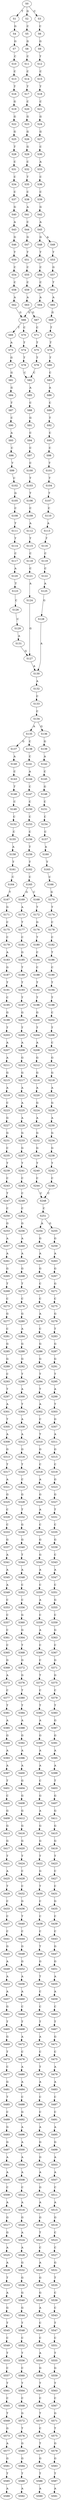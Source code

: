 strict digraph  {
	S0 -> S1 [ label = T ];
	S0 -> S2 [ label = G ];
	S0 -> S3 [ label = C ];
	S1 -> S4 [ label = G ];
	S2 -> S5 [ label = C ];
	S3 -> S6 [ label = C ];
	S4 -> S7 [ label = G ];
	S5 -> S8 [ label = G ];
	S6 -> S9 [ label = G ];
	S7 -> S10 [ label = C ];
	S8 -> S11 [ label = C ];
	S9 -> S12 [ label = T ];
	S10 -> S13 [ label = C ];
	S11 -> S14 [ label = C ];
	S12 -> S15 [ label = C ];
	S13 -> S16 [ label = T ];
	S14 -> S17 [ label = T ];
	S15 -> S18 [ label = T ];
	S16 -> S19 [ label = G ];
	S17 -> S20 [ label = C ];
	S18 -> S21 [ label = C ];
	S19 -> S22 [ label = G ];
	S20 -> S23 [ label = G ];
	S21 -> S24 [ label = G ];
	S22 -> S25 [ label = G ];
	S23 -> S26 [ label = G ];
	S24 -> S27 [ label = G ];
	S25 -> S28 [ label = T ];
	S26 -> S29 [ label = G ];
	S27 -> S30 [ label = C ];
	S28 -> S31 [ label = C ];
	S29 -> S32 [ label = C ];
	S30 -> S33 [ label = A ];
	S31 -> S34 [ label = C ];
	S32 -> S35 [ label = T ];
	S33 -> S36 [ label = C ];
	S34 -> S37 [ label = C ];
	S35 -> S38 [ label = C ];
	S36 -> S39 [ label = C ];
	S37 -> S40 [ label = G ];
	S38 -> S41 [ label = A ];
	S39 -> S42 [ label = G ];
	S40 -> S43 [ label = A ];
	S41 -> S44 [ label = C ];
	S42 -> S45 [ label = A ];
	S43 -> S46 [ label = G ];
	S44 -> S47 [ label = G ];
	S45 -> S48 [ label = G ];
	S45 -> S49 [ label = A ];
	S46 -> S50 [ label = T ];
	S47 -> S51 [ label = T ];
	S48 -> S52 [ label = T ];
	S49 -> S53 [ label = T ];
	S50 -> S54 [ label = C ];
	S51 -> S55 [ label = C ];
	S52 -> S56 [ label = C ];
	S53 -> S57 [ label = G ];
	S54 -> S58 [ label = C ];
	S55 -> S59 [ label = C ];
	S56 -> S60 [ label = C ];
	S57 -> S61 [ label = T ];
	S58 -> S62 [ label = A ];
	S59 -> S63 [ label = A ];
	S60 -> S64 [ label = A ];
	S61 -> S65 [ label = A ];
	S62 -> S66 [ label = G ];
	S63 -> S67 [ label = G ];
	S64 -> S66 [ label = G ];
	S65 -> S68 [ label = G ];
	S66 -> S69 [ label = T ];
	S66 -> S70 [ label = C ];
	S67 -> S71 [ label = C ];
	S68 -> S72 [ label = T ];
	S69 -> S73 [ label = A ];
	S70 -> S74 [ label = T ];
	S71 -> S75 [ label = T ];
	S72 -> S76 [ label = T ];
	S73 -> S77 [ label = G ];
	S74 -> S78 [ label = T ];
	S75 -> S79 [ label = T ];
	S76 -> S80 [ label = T ];
	S77 -> S81 [ label = G ];
	S78 -> S82 [ label = C ];
	S79 -> S82 [ label = C ];
	S80 -> S83 [ label = C ];
	S81 -> S84 [ label = G ];
	S82 -> S85 [ label = A ];
	S83 -> S86 [ label = A ];
	S84 -> S87 [ label = T ];
	S85 -> S88 [ label = C ];
	S86 -> S89 [ label = C ];
	S87 -> S90 [ label = C ];
	S88 -> S91 [ label = G ];
	S89 -> S92 [ label = T ];
	S90 -> S93 [ label = A ];
	S91 -> S94 [ label = C ];
	S92 -> S95 [ label = C ];
	S93 -> S96 [ label = C ];
	S94 -> S97 [ label = C ];
	S95 -> S98 [ label = C ];
	S96 -> S99 [ label = T ];
	S97 -> S100 [ label = C ];
	S98 -> S101 [ label = T ];
	S99 -> S102 [ label = C ];
	S100 -> S103 [ label = T ];
	S101 -> S104 [ label = T ];
	S102 -> S105 [ label = G ];
	S103 -> S106 [ label = T ];
	S104 -> S107 [ label = T ];
	S105 -> S108 [ label = C ];
	S106 -> S109 [ label = C ];
	S107 -> S110 [ label = C ];
	S108 -> S111 [ label = T ];
	S109 -> S112 [ label = A ];
	S110 -> S113 [ label = A ];
	S111 -> S114 [ label = T ];
	S112 -> S115 [ label = T ];
	S113 -> S116 [ label = T ];
	S114 -> S117 [ label = C ];
	S115 -> S118 [ label = C ];
	S116 -> S119 [ label = C ];
	S117 -> S120 [ label = A ];
	S118 -> S121 [ label = C ];
	S119 -> S122 [ label = C ];
	S120 -> S123 [ label = T ];
	S121 -> S124 [ label = A ];
	S122 -> S125 [ label = A ];
	S123 -> S126 [ label = C ];
	S124 -> S127 [ label = G ];
	S125 -> S128 [ label = G ];
	S126 -> S129 [ label = C ];
	S127 -> S130 [ label = A ];
	S128 -> S130 [ label = A ];
	S129 -> S131 [ label = A ];
	S130 -> S132 [ label = A ];
	S131 -> S127 [ label = G ];
	S132 -> S133 [ label = C ];
	S133 -> S134 [ label = C ];
	S134 -> S135 [ label = A ];
	S134 -> S136 [ label = G ];
	S135 -> S137 [ label = G ];
	S135 -> S138 [ label = C ];
	S136 -> S139 [ label = G ];
	S137 -> S140 [ label = A ];
	S138 -> S141 [ label = C ];
	S139 -> S142 [ label = A ];
	S140 -> S143 [ label = C ];
	S141 -> S144 [ label = A ];
	S142 -> S145 [ label = C ];
	S143 -> S146 [ label = T ];
	S144 -> S147 [ label = C ];
	S145 -> S148 [ label = G ];
	S146 -> S149 [ label = C ];
	S147 -> S150 [ label = C ];
	S148 -> S151 [ label = C ];
	S149 -> S152 [ label = C ];
	S150 -> S153 [ label = C ];
	S151 -> S154 [ label = C ];
	S152 -> S155 [ label = C ];
	S153 -> S156 [ label = C ];
	S154 -> S157 [ label = C ];
	S155 -> S158 [ label = A ];
	S156 -> S159 [ label = T ];
	S157 -> S160 [ label = A ];
	S158 -> S161 [ label = T ];
	S159 -> S162 [ label = T ];
	S160 -> S163 [ label = T ];
	S161 -> S164 [ label = C ];
	S162 -> S165 [ label = C ];
	S163 -> S166 [ label = C ];
	S164 -> S167 [ label = T ];
	S165 -> S168 [ label = C ];
	S165 -> S169 [ label = G ];
	S166 -> S170 [ label = G ];
	S167 -> S171 [ label = G ];
	S168 -> S172 [ label = T ];
	S169 -> S173 [ label = A ];
	S170 -> S174 [ label = T ];
	S171 -> S175 [ label = C ];
	S172 -> S176 [ label = G ];
	S173 -> S177 [ label = T ];
	S174 -> S178 [ label = C ];
	S175 -> S179 [ label = C ];
	S176 -> S180 [ label = T ];
	S177 -> S181 [ label = C ];
	S178 -> S182 [ label = C ];
	S179 -> S183 [ label = A ];
	S180 -> S184 [ label = C ];
	S181 -> S185 [ label = G ];
	S182 -> S186 [ label = T ];
	S183 -> S187 [ label = G ];
	S184 -> S188 [ label = C ];
	S185 -> S189 [ label = T ];
	S186 -> S190 [ label = C ];
	S187 -> S191 [ label = T ];
	S188 -> S192 [ label = T ];
	S189 -> S193 [ label = T ];
	S190 -> S194 [ label = T ];
	S191 -> S195 [ label = C ];
	S192 -> S196 [ label = T ];
	S193 -> S197 [ label = T ];
	S194 -> S198 [ label = T ];
	S195 -> S199 [ label = G ];
	S196 -> S200 [ label = G ];
	S197 -> S201 [ label = G ];
	S198 -> S202 [ label = C ];
	S199 -> S203 [ label = T ];
	S200 -> S204 [ label = T ];
	S201 -> S205 [ label = T ];
	S202 -> S206 [ label = T ];
	S203 -> S207 [ label = A ];
	S204 -> S208 [ label = A ];
	S205 -> S209 [ label = A ];
	S206 -> S210 [ label = C ];
	S207 -> S211 [ label = A ];
	S208 -> S212 [ label = G ];
	S209 -> S213 [ label = G ];
	S210 -> S214 [ label = G ];
	S211 -> S215 [ label = G ];
	S212 -> S216 [ label = G ];
	S213 -> S217 [ label = G ];
	S214 -> S218 [ label = G ];
	S215 -> S219 [ label = A ];
	S216 -> S220 [ label = A ];
	S217 -> S221 [ label = A ];
	S218 -> S222 [ label = A ];
	S219 -> S223 [ label = C ];
	S220 -> S224 [ label = G ];
	S221 -> S225 [ label = A ];
	S222 -> S226 [ label = G ];
	S223 -> S227 [ label = G ];
	S224 -> S228 [ label = A ];
	S225 -> S229 [ label = A ];
	S226 -> S230 [ label = A ];
	S227 -> S231 [ label = G ];
	S228 -> S232 [ label = G ];
	S229 -> S233 [ label = G ];
	S230 -> S234 [ label = G ];
	S231 -> S235 [ label = C ];
	S232 -> S236 [ label = G ];
	S233 -> S237 [ label = G ];
	S234 -> S238 [ label = G ];
	S235 -> S239 [ label = T ];
	S236 -> S240 [ label = T ];
	S237 -> S241 [ label = T ];
	S238 -> S242 [ label = T ];
	S239 -> S243 [ label = C ];
	S240 -> S244 [ label = C ];
	S241 -> S245 [ label = C ];
	S242 -> S246 [ label = C ];
	S243 -> S247 [ label = T ];
	S244 -> S248 [ label = C ];
	S245 -> S249 [ label = C ];
	S246 -> S248 [ label = C ];
	S247 -> S250 [ label = C ];
	S248 -> S251 [ label = C ];
	S249 -> S252 [ label = C ];
	S250 -> S253 [ label = G ];
	S251 -> S254 [ label = A ];
	S251 -> S255 [ label = G ];
	S252 -> S256 [ label = G ];
	S253 -> S257 [ label = A ];
	S254 -> S258 [ label = G ];
	S255 -> S259 [ label = G ];
	S256 -> S260 [ label = A ];
	S257 -> S261 [ label = A ];
	S258 -> S262 [ label = A ];
	S259 -> S263 [ label = A ];
	S260 -> S264 [ label = A ];
	S261 -> S265 [ label = G ];
	S262 -> S266 [ label = G ];
	S263 -> S267 [ label = G ];
	S264 -> S268 [ label = G ];
	S265 -> S269 [ label = T ];
	S266 -> S270 [ label = C ];
	S267 -> S271 [ label = G ];
	S268 -> S272 [ label = T ];
	S269 -> S273 [ label = C ];
	S270 -> S274 [ label = C ];
	S271 -> S275 [ label = C ];
	S272 -> S276 [ label = C ];
	S273 -> S277 [ label = G ];
	S274 -> S278 [ label = A ];
	S275 -> S279 [ label = G ];
	S276 -> S280 [ label = G ];
	S277 -> S281 [ label = C ];
	S278 -> S282 [ label = C ];
	S279 -> S283 [ label = T ];
	S280 -> S284 [ label = A ];
	S281 -> S285 [ label = G ];
	S282 -> S286 [ label = G ];
	S283 -> S287 [ label = G ];
	S284 -> S288 [ label = G ];
	S285 -> S289 [ label = G ];
	S286 -> S290 [ label = G ];
	S287 -> S291 [ label = G ];
	S288 -> S292 [ label = G ];
	S289 -> S293 [ label = C ];
	S290 -> S294 [ label = T ];
	S291 -> S295 [ label = T ];
	S292 -> S296 [ label = T ];
	S293 -> S297 [ label = T ];
	S294 -> S298 [ label = T ];
	S295 -> S299 [ label = A ];
	S296 -> S300 [ label = A ];
	S297 -> S301 [ label = A ];
	S298 -> S302 [ label = A ];
	S299 -> S303 [ label = T ];
	S300 -> S304 [ label = T ];
	S301 -> S305 [ label = T ];
	S302 -> S306 [ label = C ];
	S303 -> S307 [ label = G ];
	S304 -> S308 [ label = A ];
	S305 -> S309 [ label = A ];
	S306 -> S310 [ label = T ];
	S307 -> S311 [ label = A ];
	S308 -> S312 [ label = A ];
	S309 -> S313 [ label = G ];
	S310 -> S314 [ label = G ];
	S311 -> S315 [ label = G ];
	S312 -> S316 [ label = G ];
	S313 -> S317 [ label = T ];
	S314 -> S318 [ label = C ];
	S315 -> S319 [ label = C ];
	S316 -> S320 [ label = T ];
	S317 -> S321 [ label = A ];
	S318 -> S322 [ label = A ];
	S319 -> S323 [ label = G ];
	S320 -> S324 [ label = C ];
	S321 -> S325 [ label = G ];
	S322 -> S326 [ label = G ];
	S323 -> S327 [ label = G ];
	S324 -> S328 [ label = G ];
	S325 -> S329 [ label = C ];
	S326 -> S330 [ label = A ];
	S327 -> S331 [ label = T ];
	S328 -> S332 [ label = T ];
	S329 -> S333 [ label = C ];
	S330 -> S334 [ label = C ];
	S331 -> S335 [ label = C ];
	S332 -> S336 [ label = G ];
	S333 -> S337 [ label = G ];
	S334 -> S338 [ label = G ];
	S335 -> S339 [ label = G ];
	S336 -> S340 [ label = G ];
	S337 -> S341 [ label = A ];
	S338 -> S342 [ label = G ];
	S339 -> S343 [ label = C ];
	S340 -> S344 [ label = T ];
	S341 -> S345 [ label = A ];
	S342 -> S346 [ label = A ];
	S343 -> S347 [ label = A ];
	S344 -> S348 [ label = A ];
	S345 -> S349 [ label = A ];
	S346 -> S350 [ label = C ];
	S347 -> S351 [ label = C ];
	S348 -> S352 [ label = C ];
	S349 -> S353 [ label = C ];
	S350 -> S354 [ label = A ];
	S351 -> S355 [ label = G ];
	S352 -> S356 [ label = C ];
	S353 -> S357 [ label = C ];
	S354 -> S358 [ label = C ];
	S355 -> S359 [ label = C ];
	S356 -> S360 [ label = G ];
	S357 -> S361 [ label = C ];
	S358 -> S362 [ label = A ];
	S359 -> S363 [ label = G ];
	S360 -> S364 [ label = G ];
	S361 -> S365 [ label = C ];
	S362 -> S366 [ label = C ];
	S363 -> S367 [ label = C ];
	S364 -> S368 [ label = T ];
	S365 -> S369 [ label = G ];
	S366 -> S370 [ label = C ];
	S367 -> S371 [ label = G ];
	S368 -> S372 [ label = G ];
	S369 -> S373 [ label = A ];
	S370 -> S374 [ label = T ];
	S371 -> S375 [ label = G ];
	S372 -> S376 [ label = G ];
	S373 -> S377 [ label = C ];
	S374 -> S378 [ label = C ];
	S375 -> S379 [ label = C ];
	S376 -> S380 [ label = T ];
	S377 -> S381 [ label = T ];
	S378 -> S382 [ label = T ];
	S379 -> S383 [ label = T ];
	S380 -> S384 [ label = T ];
	S381 -> S385 [ label = A ];
	S382 -> S386 [ label = A ];
	S383 -> S387 [ label = G ];
	S384 -> S388 [ label = A ];
	S385 -> S389 [ label = G ];
	S386 -> S390 [ label = G ];
	S387 -> S391 [ label = G ];
	S388 -> S392 [ label = G ];
	S389 -> S393 [ label = A ];
	S390 -> S394 [ label = A ];
	S391 -> S395 [ label = A ];
	S392 -> S396 [ label = A ];
	S393 -> S397 [ label = A ];
	S394 -> S398 [ label = A ];
	S395 -> S399 [ label = A ];
	S396 -> S400 [ label = A ];
	S397 -> S401 [ label = T ];
	S398 -> S402 [ label = C ];
	S399 -> S403 [ label = T ];
	S400 -> S404 [ label = G ];
	S401 -> S405 [ label = C ];
	S402 -> S406 [ label = G ];
	S403 -> S407 [ label = G ];
	S404 -> S408 [ label = G ];
	S405 -> S409 [ label = G ];
	S406 -> S410 [ label = A ];
	S407 -> S411 [ label = G ];
	S408 -> S412 [ label = G ];
	S409 -> S413 [ label = G ];
	S410 -> S414 [ label = G ];
	S411 -> S415 [ label = G ];
	S412 -> S416 [ label = G ];
	S413 -> S417 [ label = G ];
	S414 -> S418 [ label = G ];
	S415 -> S419 [ label = G ];
	S416 -> S420 [ label = G ];
	S417 -> S421 [ label = T ];
	S418 -> S422 [ label = T ];
	S419 -> S423 [ label = T ];
	S420 -> S424 [ label = T ];
	S421 -> S425 [ label = A ];
	S422 -> S426 [ label = G ];
	S423 -> S427 [ label = C ];
	S424 -> S428 [ label = C ];
	S425 -> S429 [ label = T ];
	S426 -> S430 [ label = T ];
	S427 -> S431 [ label = C ];
	S428 -> S432 [ label = C ];
	S429 -> S433 [ label = C ];
	S430 -> S434 [ label = C ];
	S431 -> S435 [ label = G ];
	S432 -> S436 [ label = G ];
	S433 -> S437 [ label = C ];
	S434 -> S438 [ label = C ];
	S435 -> S439 [ label = C ];
	S436 -> S440 [ label = T ];
	S437 -> S441 [ label = C ];
	S438 -> S442 [ label = C ];
	S439 -> S443 [ label = C ];
	S440 -> S444 [ label = C ];
	S441 -> S445 [ label = G ];
	S442 -> S446 [ label = T ];
	S443 -> S447 [ label = G ];
	S444 -> S448 [ label = G ];
	S445 -> S449 [ label = A ];
	S446 -> S450 [ label = G ];
	S447 -> S451 [ label = G ];
	S448 -> S452 [ label = G ];
	S449 -> S453 [ label = A ];
	S450 -> S454 [ label = T ];
	S451 -> S455 [ label = A ];
	S452 -> S456 [ label = A ];
	S453 -> S457 [ label = A ];
	S454 -> S458 [ label = C ];
	S455 -> S459 [ label = A ];
	S456 -> S460 [ label = A ];
	S457 -> S461 [ label = G ];
	S458 -> S462 [ label = C ];
	S459 -> S463 [ label = C ];
	S460 -> S464 [ label = C ];
	S461 -> S465 [ label = T ];
	S462 -> S466 [ label = T ];
	S463 -> S467 [ label = T ];
	S464 -> S468 [ label = T ];
	S465 -> S469 [ label = G ];
	S466 -> S470 [ label = A ];
	S467 -> S471 [ label = G ];
	S468 -> S472 [ label = A ];
	S469 -> S473 [ label = T ];
	S470 -> S474 [ label = C ];
	S471 -> S475 [ label = C ];
	S472 -> S476 [ label = C ];
	S473 -> S477 [ label = C ];
	S474 -> S478 [ label = T ];
	S475 -> S479 [ label = A ];
	S476 -> S480 [ label = A ];
	S477 -> S481 [ label = G ];
	S478 -> S482 [ label = A ];
	S479 -> S483 [ label = A ];
	S480 -> S484 [ label = A ];
	S481 -> S485 [ label = T ];
	S482 -> S486 [ label = C ];
	S483 -> S487 [ label = C ];
	S484 -> S488 [ label = C ];
	S485 -> S489 [ label = C ];
	S486 -> S490 [ label = C ];
	S487 -> S491 [ label = C ];
	S488 -> S492 [ label = G ];
	S489 -> S493 [ label = G ];
	S490 -> S494 [ label = A ];
	S491 -> S495 [ label = A ];
	S492 -> S496 [ label = A ];
	S493 -> S497 [ label = G ];
	S494 -> S498 [ label = G ];
	S495 -> S499 [ label = G ];
	S496 -> S500 [ label = A ];
	S497 -> S501 [ label = A ];
	S498 -> S502 [ label = G ];
	S499 -> S503 [ label = A ];
	S500 -> S504 [ label = A ];
	S501 -> S505 [ label = A ];
	S502 -> S506 [ label = A ];
	S503 -> S507 [ label = A ];
	S504 -> S508 [ label = A ];
	S505 -> S509 [ label = C ];
	S506 -> S510 [ label = G ];
	S507 -> S511 [ label = C ];
	S508 -> S512 [ label = C ];
	S509 -> S513 [ label = A ];
	S510 -> S514 [ label = A ];
	S511 -> S515 [ label = A ];
	S512 -> S516 [ label = A ];
	S513 -> S517 [ label = G ];
	S514 -> S518 [ label = G ];
	S515 -> S519 [ label = G ];
	S516 -> S520 [ label = G ];
	S517 -> S521 [ label = G ];
	S518 -> S522 [ label = T ];
	S519 -> S523 [ label = C ];
	S520 -> S524 [ label = A ];
	S521 -> S525 [ label = A ];
	S522 -> S526 [ label = C ];
	S523 -> S527 [ label = C ];
	S524 -> S528 [ label = A ];
	S525 -> S529 [ label = A ];
	S526 -> S530 [ label = A ];
	S527 -> S531 [ label = G ];
	S528 -> S532 [ label = G ];
	S529 -> S533 [ label = T ];
	S530 -> S534 [ label = G ];
	S531 -> S535 [ label = T ];
	S532 -> S536 [ label = G ];
	S533 -> S537 [ label = A ];
	S534 -> S538 [ label = G ];
	S535 -> S539 [ label = C ];
	S536 -> S540 [ label = G ];
	S537 -> S541 [ label = G ];
	S538 -> S542 [ label = A ];
	S539 -> S543 [ label = C ];
	S540 -> S544 [ label = G ];
	S541 -> S545 [ label = T ];
	S542 -> S546 [ label = C ];
	S543 -> S547 [ label = T ];
	S544 -> S548 [ label = T ];
	S545 -> S549 [ label = C ];
	S546 -> S550 [ label = C ];
	S547 -> S551 [ label = C ];
	S548 -> S552 [ label = C ];
	S549 -> S553 [ label = T ];
	S550 -> S554 [ label = A ];
	S551 -> S555 [ label = T ];
	S552 -> S556 [ label = T ];
	S553 -> S557 [ label = C ];
	S554 -> S558 [ label = G ];
	S555 -> S559 [ label = G ];
	S556 -> S560 [ label = C ];
	S557 -> S561 [ label = T ];
	S558 -> S562 [ label = T ];
	S559 -> S563 [ label = T ];
	S560 -> S564 [ label = T ];
	S561 -> S565 [ label = C ];
	S562 -> S566 [ label = C ];
	S563 -> S567 [ label = C ];
	S564 -> S568 [ label = C ];
	S565 -> S569 [ label = T ];
	S566 -> S570 [ label = T ];
	S567 -> S571 [ label = G ];
	S568 -> S572 [ label = G ];
	S569 -> S573 [ label = G ];
	S570 -> S574 [ label = C ];
	S571 -> S575 [ label = T ];
	S572 -> S576 [ label = T ];
	S573 -> S577 [ label = A ];
	S574 -> S578 [ label = T ];
	S575 -> S579 [ label = G ];
	S576 -> S580 [ label = G ];
	S577 -> S581 [ label = G ];
	S578 -> S582 [ label = G ];
	S579 -> S583 [ label = G ];
	S580 -> S584 [ label = G ];
	S581 -> S585 [ label = T ];
	S582 -> S586 [ label = T ];
	S583 -> S587 [ label = T ];
	S584 -> S588 [ label = T ];
	S585 -> S589 [ label = A ];
	S586 -> S590 [ label = A ];
	S587 -> S591 [ label = A ];
	S588 -> S592 [ label = A ];
}
